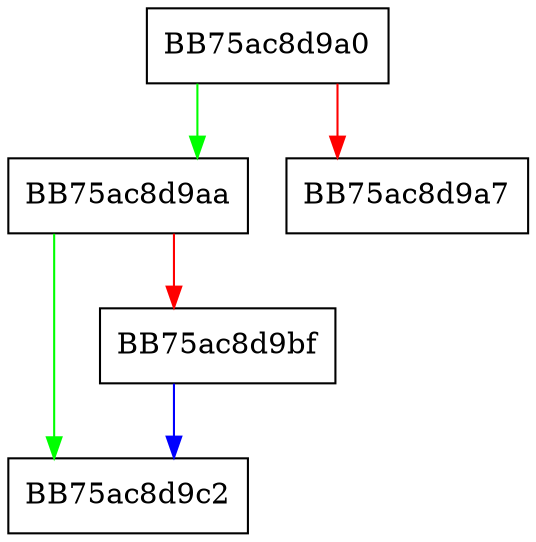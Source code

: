 digraph IsRescanRequired {
  node [shape="box"];
  graph [splines=ortho];
  BB75ac8d9a0 -> BB75ac8d9aa [color="green"];
  BB75ac8d9a0 -> BB75ac8d9a7 [color="red"];
  BB75ac8d9aa -> BB75ac8d9c2 [color="green"];
  BB75ac8d9aa -> BB75ac8d9bf [color="red"];
  BB75ac8d9bf -> BB75ac8d9c2 [color="blue"];
}